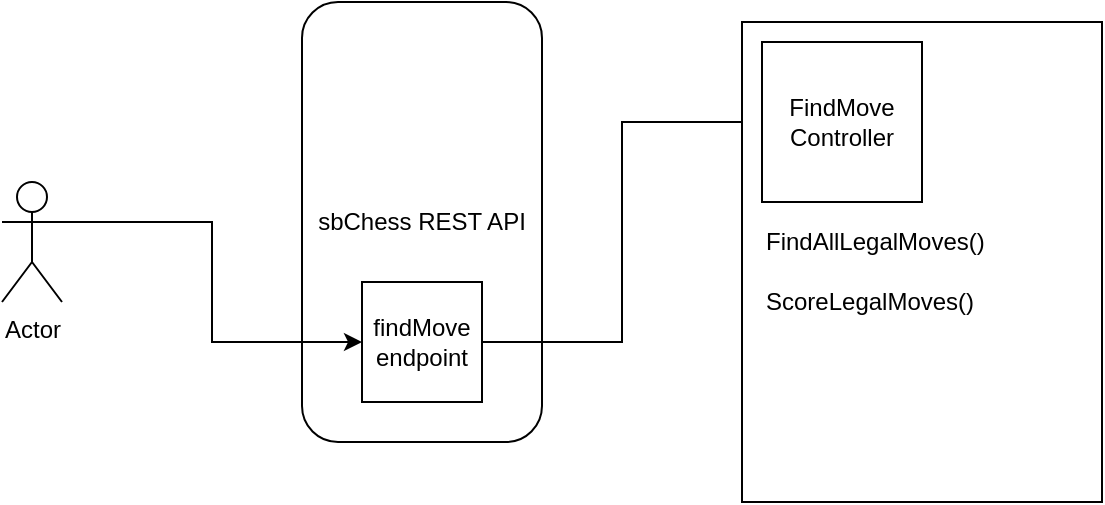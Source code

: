<mxfile version="14.8.4" type="device"><diagram id="c81_AXw9u8PJ8qgspOeK" name="Page-1"><mxGraphModel dx="981" dy="528" grid="1" gridSize="10" guides="1" tooltips="1" connect="1" arrows="1" fold="1" page="1" pageScale="1" pageWidth="850" pageHeight="1100" math="0" shadow="0"><root><mxCell id="0"/><mxCell id="1" parent="0"/><mxCell id="g642gYHH1qYS4lg_eVmL-1" value="sbChess REST API" style="rounded=1;whiteSpace=wrap;html=1;" vertex="1" parent="1"><mxGeometry x="180" y="210" width="120" height="220" as="geometry"/></mxCell><mxCell id="g642gYHH1qYS4lg_eVmL-4" value="findMove&lt;br&gt;endpoint" style="whiteSpace=wrap;html=1;aspect=fixed;" vertex="1" parent="1"><mxGeometry x="210" y="350" width="60" height="60" as="geometry"/></mxCell><mxCell id="g642gYHH1qYS4lg_eVmL-6" style="edgeStyle=orthogonalEdgeStyle;rounded=0;orthogonalLoop=1;jettySize=auto;html=1;exitX=1;exitY=0.333;exitDx=0;exitDy=0;exitPerimeter=0;entryX=0;entryY=0.5;entryDx=0;entryDy=0;" edge="1" parent="1" source="g642gYHH1qYS4lg_eVmL-5" target="g642gYHH1qYS4lg_eVmL-4"><mxGeometry relative="1" as="geometry"/></mxCell><mxCell id="g642gYHH1qYS4lg_eVmL-8" style="edgeStyle=orthogonalEdgeStyle;rounded=0;orthogonalLoop=1;jettySize=auto;html=1;exitX=1;exitY=0.5;exitDx=0;exitDy=0;entryX=0;entryY=0.5;entryDx=0;entryDy=0;" edge="1" parent="1" source="g642gYHH1qYS4lg_eVmL-4" target="g642gYHH1qYS4lg_eVmL-7"><mxGeometry relative="1" as="geometry"/></mxCell><mxCell id="g642gYHH1qYS4lg_eVmL-12" value="" style="rounded=0;whiteSpace=wrap;html=1;" vertex="1" parent="1"><mxGeometry x="400" y="220" width="180" height="240" as="geometry"/></mxCell><mxCell id="g642gYHH1qYS4lg_eVmL-5" value="Actor" style="shape=umlActor;verticalLabelPosition=bottom;verticalAlign=top;html=1;outlineConnect=0;" vertex="1" parent="1"><mxGeometry x="30" y="300" width="30" height="60" as="geometry"/></mxCell><mxCell id="g642gYHH1qYS4lg_eVmL-7" value="FindMove&lt;br&gt;Controller" style="whiteSpace=wrap;html=1;aspect=fixed;" vertex="1" parent="1"><mxGeometry x="410" y="230" width="80" height="80" as="geometry"/></mxCell><mxCell id="g642gYHH1qYS4lg_eVmL-13" value="FindAllLegalMoves()" style="text;html=1;strokeColor=none;fillColor=none;align=left;verticalAlign=middle;whiteSpace=wrap;rounded=0;" vertex="1" parent="1"><mxGeometry x="410" y="320" width="150" height="20" as="geometry"/></mxCell><mxCell id="g642gYHH1qYS4lg_eVmL-14" value="ScoreLegalMoves()" style="text;html=1;strokeColor=none;fillColor=none;align=left;verticalAlign=middle;whiteSpace=wrap;rounded=0;" vertex="1" parent="1"><mxGeometry x="410" y="350" width="150" height="20" as="geometry"/></mxCell></root></mxGraphModel></diagram></mxfile>